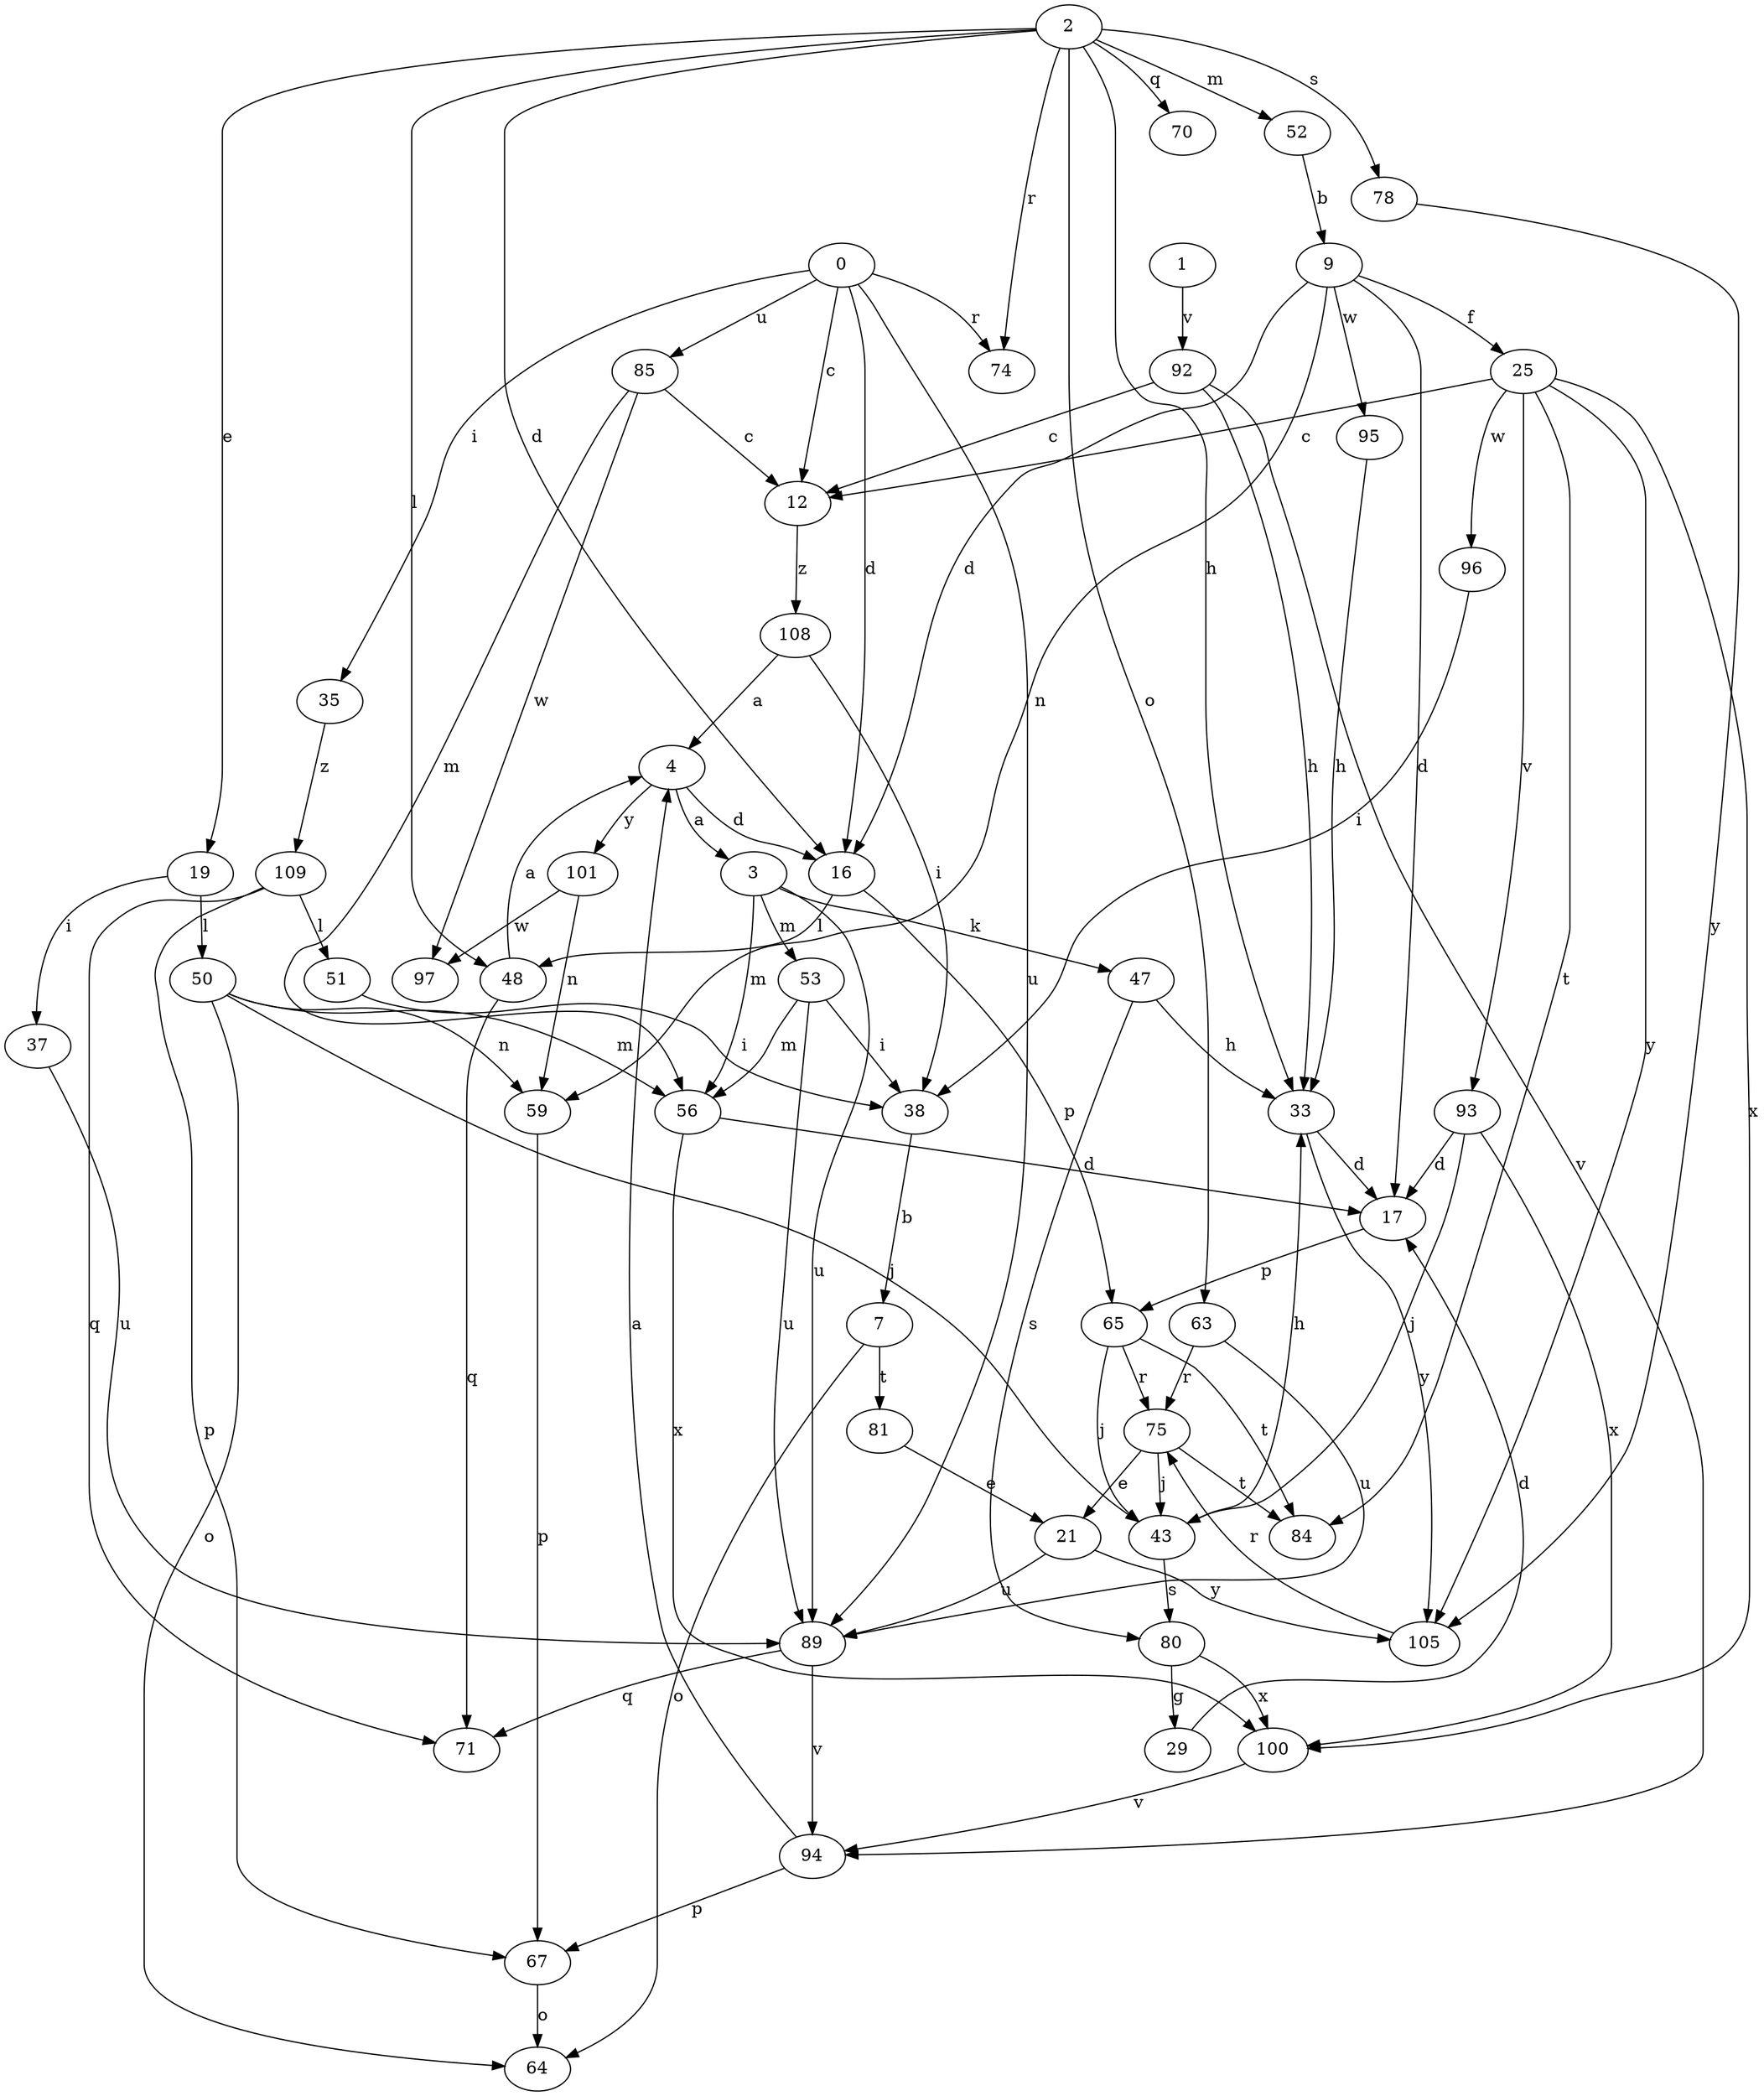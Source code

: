 strict digraph  {
0;
1;
2;
3;
4;
7;
9;
12;
16;
17;
19;
21;
25;
29;
33;
35;
37;
38;
43;
47;
48;
50;
51;
52;
53;
56;
59;
63;
64;
65;
67;
70;
71;
74;
75;
78;
80;
81;
84;
85;
89;
92;
93;
94;
95;
96;
97;
100;
101;
105;
108;
109;
0 -> 12  [label=c];
0 -> 16  [label=d];
0 -> 35  [label=i];
0 -> 74  [label=r];
0 -> 85  [label=u];
0 -> 89  [label=u];
1 -> 92  [label=v];
2 -> 16  [label=d];
2 -> 19  [label=e];
2 -> 33  [label=h];
2 -> 48  [label=l];
2 -> 52  [label=m];
2 -> 63  [label=o];
2 -> 70  [label=q];
2 -> 74  [label=r];
2 -> 78  [label=s];
3 -> 47  [label=k];
3 -> 53  [label=m];
3 -> 56  [label=m];
3 -> 89  [label=u];
4 -> 3  [label=a];
4 -> 16  [label=d];
4 -> 101  [label=y];
7 -> 64  [label=o];
7 -> 81  [label=t];
9 -> 16  [label=d];
9 -> 17  [label=d];
9 -> 25  [label=f];
9 -> 59  [label=n];
9 -> 95  [label=w];
12 -> 108  [label=z];
16 -> 48  [label=l];
16 -> 65  [label=p];
17 -> 65  [label=p];
19 -> 37  [label=i];
19 -> 50  [label=l];
21 -> 89  [label=u];
21 -> 105  [label=y];
25 -> 12  [label=c];
25 -> 84  [label=t];
25 -> 93  [label=v];
25 -> 96  [label=w];
25 -> 100  [label=x];
25 -> 105  [label=y];
29 -> 17  [label=d];
33 -> 17  [label=d];
33 -> 105  [label=y];
35 -> 109  [label=z];
37 -> 89  [label=u];
38 -> 7  [label=b];
43 -> 33  [label=h];
43 -> 80  [label=s];
47 -> 33  [label=h];
47 -> 80  [label=s];
48 -> 4  [label=a];
48 -> 71  [label=q];
50 -> 43  [label=j];
50 -> 56  [label=m];
50 -> 59  [label=n];
50 -> 64  [label=o];
51 -> 38  [label=i];
52 -> 9  [label=b];
53 -> 38  [label=i];
53 -> 56  [label=m];
53 -> 89  [label=u];
56 -> 17  [label=d];
56 -> 100  [label=x];
59 -> 67  [label=p];
63 -> 75  [label=r];
63 -> 89  [label=u];
65 -> 43  [label=j];
65 -> 75  [label=r];
65 -> 84  [label=t];
67 -> 64  [label=o];
75 -> 21  [label=e];
75 -> 43  [label=j];
75 -> 84  [label=t];
78 -> 105  [label=y];
80 -> 29  [label=g];
80 -> 100  [label=x];
81 -> 21  [label=e];
85 -> 12  [label=c];
85 -> 56  [label=m];
85 -> 97  [label=w];
89 -> 71  [label=q];
89 -> 94  [label=v];
92 -> 12  [label=c];
92 -> 33  [label=h];
92 -> 94  [label=v];
93 -> 17  [label=d];
93 -> 43  [label=j];
93 -> 100  [label=x];
94 -> 4  [label=a];
94 -> 67  [label=p];
95 -> 33  [label=h];
96 -> 38  [label=i];
100 -> 94  [label=v];
101 -> 59  [label=n];
101 -> 97  [label=w];
105 -> 75  [label=r];
108 -> 4  [label=a];
108 -> 38  [label=i];
109 -> 51  [label=l];
109 -> 67  [label=p];
109 -> 71  [label=q];
}
